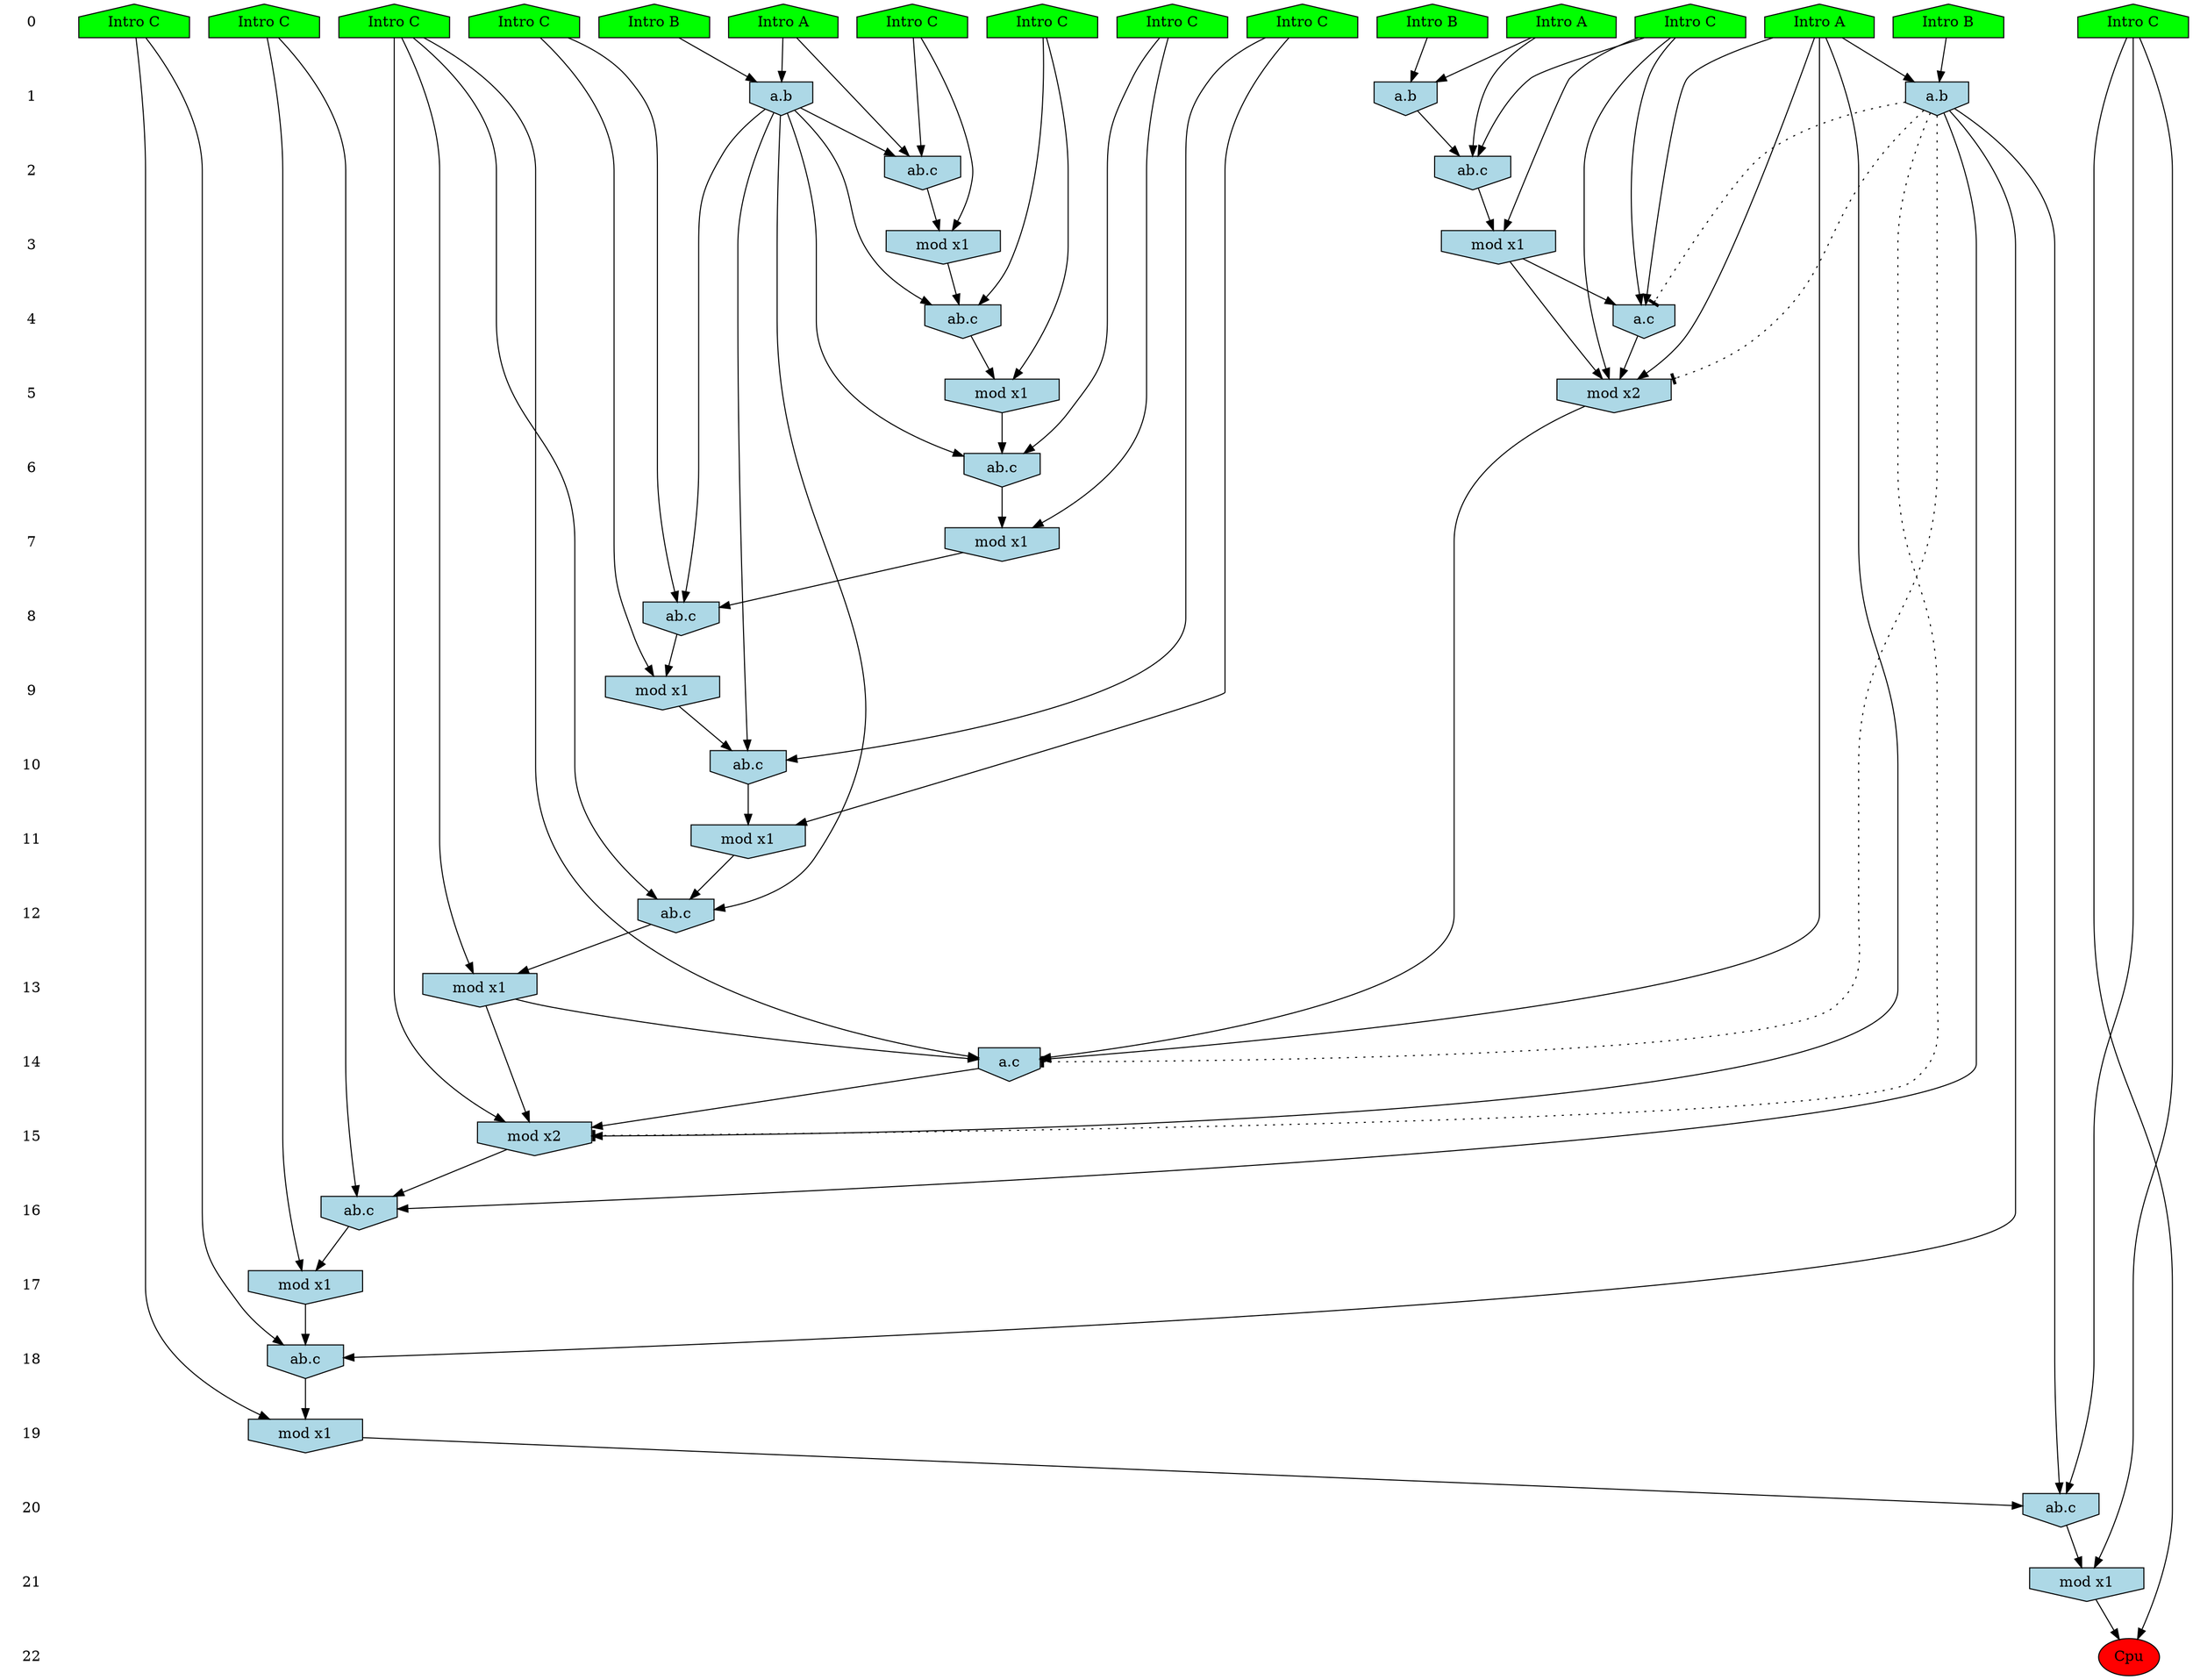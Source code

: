 /* Compression of 1 causal flows obtained in average at 1.942261E+01 t.u */
/* Compressed causal flows were: [3559] */
digraph G{
 ranksep=.5 ; 
{ rank = same ; "0" [shape=plaintext] ; node_1 [label ="Intro B", shape=house, style=filled, fillcolor=green] ;
node_2 [label ="Intro B", shape=house, style=filled, fillcolor=green] ;
node_3 [label ="Intro B", shape=house, style=filled, fillcolor=green] ;
node_4 [label ="Intro A", shape=house, style=filled, fillcolor=green] ;
node_5 [label ="Intro A", shape=house, style=filled, fillcolor=green] ;
node_6 [label ="Intro A", shape=house, style=filled, fillcolor=green] ;
node_7 [label ="Intro C", shape=house, style=filled, fillcolor=green] ;
node_8 [label ="Intro C", shape=house, style=filled, fillcolor=green] ;
node_9 [label ="Intro C", shape=house, style=filled, fillcolor=green] ;
node_10 [label ="Intro C", shape=house, style=filled, fillcolor=green] ;
node_11 [label ="Intro C", shape=house, style=filled, fillcolor=green] ;
node_12 [label ="Intro C", shape=house, style=filled, fillcolor=green] ;
node_13 [label ="Intro C", shape=house, style=filled, fillcolor=green] ;
node_14 [label ="Intro C", shape=house, style=filled, fillcolor=green] ;
node_15 [label ="Intro C", shape=house, style=filled, fillcolor=green] ;
node_16 [label ="Intro C", shape=house, style=filled, fillcolor=green] ;
}
{ rank = same ; "1" [shape=plaintext] ; node_17 [label="a.b", shape=invhouse, style=filled, fillcolor = lightblue] ;
node_22 [label="a.b", shape=invhouse, style=filled, fillcolor = lightblue] ;
node_37 [label="a.b", shape=invhouse, style=filled, fillcolor = lightblue] ;
}
{ rank = same ; "2" [shape=plaintext] ; node_18 [label="ab.c", shape=invhouse, style=filled, fillcolor = lightblue] ;
node_23 [label="ab.c", shape=invhouse, style=filled, fillcolor = lightblue] ;
}
{ rank = same ; "3" [shape=plaintext] ; node_19 [label="mod x1", shape=invhouse, style=filled, fillcolor = lightblue] ;
node_29 [label="mod x1", shape=invhouse, style=filled, fillcolor = lightblue] ;
}
{ rank = same ; "4" [shape=plaintext] ; node_20 [label="ab.c", shape=invhouse, style=filled, fillcolor = lightblue] ;
node_30 [label="a.c", shape=invhouse, style=filled, fillcolor = lightblue] ;
}
{ rank = same ; "5" [shape=plaintext] ; node_21 [label="mod x1", shape=invhouse, style=filled, fillcolor = lightblue] ;
node_31 [label="mod x2", shape=invhouse, style=filled, fillcolor = lightblue] ;
}
{ rank = same ; "6" [shape=plaintext] ; node_24 [label="ab.c", shape=invhouse, style=filled, fillcolor = lightblue] ;
}
{ rank = same ; "7" [shape=plaintext] ; node_25 [label="mod x1", shape=invhouse, style=filled, fillcolor = lightblue] ;
}
{ rank = same ; "8" [shape=plaintext] ; node_26 [label="ab.c", shape=invhouse, style=filled, fillcolor = lightblue] ;
}
{ rank = same ; "9" [shape=plaintext] ; node_27 [label="mod x1", shape=invhouse, style=filled, fillcolor = lightblue] ;
}
{ rank = same ; "10" [shape=plaintext] ; node_28 [label="ab.c", shape=invhouse, style=filled, fillcolor = lightblue] ;
}
{ rank = same ; "11" [shape=plaintext] ; node_32 [label="mod x1", shape=invhouse, style=filled, fillcolor = lightblue] ;
}
{ rank = same ; "12" [shape=plaintext] ; node_33 [label="ab.c", shape=invhouse, style=filled, fillcolor = lightblue] ;
}
{ rank = same ; "13" [shape=plaintext] ; node_34 [label="mod x1", shape=invhouse, style=filled, fillcolor = lightblue] ;
}
{ rank = same ; "14" [shape=plaintext] ; node_35 [label="a.c", shape=invhouse, style=filled, fillcolor = lightblue] ;
}
{ rank = same ; "15" [shape=plaintext] ; node_36 [label="mod x2", shape=invhouse, style=filled, fillcolor = lightblue] ;
}
{ rank = same ; "16" [shape=plaintext] ; node_38 [label="ab.c", shape=invhouse, style=filled, fillcolor = lightblue] ;
}
{ rank = same ; "17" [shape=plaintext] ; node_39 [label="mod x1", shape=invhouse, style=filled, fillcolor = lightblue] ;
}
{ rank = same ; "18" [shape=plaintext] ; node_40 [label="ab.c", shape=invhouse, style=filled, fillcolor = lightblue] ;
}
{ rank = same ; "19" [shape=plaintext] ; node_41 [label="mod x1", shape=invhouse, style=filled, fillcolor = lightblue] ;
}
{ rank = same ; "20" [shape=plaintext] ; node_42 [label="ab.c", shape=invhouse, style=filled, fillcolor = lightblue] ;
}
{ rank = same ; "21" [shape=plaintext] ; node_43 [label="mod x1", shape=invhouse, style=filled, fillcolor = lightblue] ;
}
{ rank = same ; "22" [shape=plaintext] ; node_44 [label ="Cpu", style=filled, fillcolor=red] ;
}
"0" -> "1" [style="invis"]; 
"1" -> "2" [style="invis"]; 
"2" -> "3" [style="invis"]; 
"3" -> "4" [style="invis"]; 
"4" -> "5" [style="invis"]; 
"5" -> "6" [style="invis"]; 
"6" -> "7" [style="invis"]; 
"7" -> "8" [style="invis"]; 
"8" -> "9" [style="invis"]; 
"9" -> "10" [style="invis"]; 
"10" -> "11" [style="invis"]; 
"11" -> "12" [style="invis"]; 
"12" -> "13" [style="invis"]; 
"13" -> "14" [style="invis"]; 
"14" -> "15" [style="invis"]; 
"15" -> "16" [style="invis"]; 
"16" -> "17" [style="invis"]; 
"17" -> "18" [style="invis"]; 
"18" -> "19" [style="invis"]; 
"19" -> "20" [style="invis"]; 
"20" -> "21" [style="invis"]; 
"21" -> "22" [style="invis"]; 
node_3 -> node_17
node_6 -> node_17
node_6 -> node_18
node_8 -> node_18
node_17 -> node_18
node_8 -> node_19
node_18 -> node_19
node_7 -> node_20
node_17 -> node_20
node_19 -> node_20
node_7 -> node_21
node_20 -> node_21
node_1 -> node_22
node_5 -> node_22
node_5 -> node_23
node_12 -> node_23
node_22 -> node_23
node_13 -> node_24
node_17 -> node_24
node_21 -> node_24
node_13 -> node_25
node_24 -> node_25
node_14 -> node_26
node_17 -> node_26
node_25 -> node_26
node_14 -> node_27
node_26 -> node_27
node_15 -> node_28
node_17 -> node_28
node_27 -> node_28
node_12 -> node_29
node_23 -> node_29
node_4 -> node_30
node_12 -> node_30
node_29 -> node_30
node_4 -> node_31
node_12 -> node_31
node_29 -> node_31
node_30 -> node_31
node_15 -> node_32
node_28 -> node_32
node_10 -> node_33
node_17 -> node_33
node_32 -> node_33
node_10 -> node_34
node_33 -> node_34
node_4 -> node_35
node_10 -> node_35
node_31 -> node_35
node_34 -> node_35
node_4 -> node_36
node_10 -> node_36
node_34 -> node_36
node_35 -> node_36
node_2 -> node_37
node_4 -> node_37
node_9 -> node_38
node_36 -> node_38
node_37 -> node_38
node_9 -> node_39
node_38 -> node_39
node_11 -> node_40
node_37 -> node_40
node_39 -> node_40
node_11 -> node_41
node_40 -> node_41
node_16 -> node_42
node_37 -> node_42
node_41 -> node_42
node_16 -> node_43
node_42 -> node_43
node_16 -> node_44
node_43 -> node_44
node_37 -> node_36 [style=dotted, arrowhead = tee] 
node_37 -> node_35 [style=dotted, arrowhead = tee] 
node_37 -> node_31 [style=dotted, arrowhead = tee] 
node_37 -> node_30 [style=dotted, arrowhead = tee] 
}
/*
 Dot generation time: 0.000226
*/